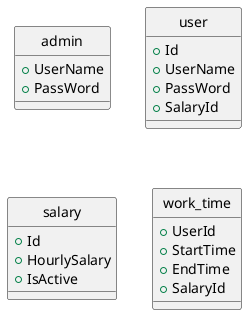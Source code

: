 @startuml
hide circle

class admin{
   + UserName
   + PassWord
}

class user{
  + Id
  + UserName
  + PassWord
  + SalaryId
}

class salary{
  + Id
  + HourlySalary
  + IsActive
}

class work_time{
  + UserId
  + StartTime
  + EndTime
  + SalaryId
}

@end
